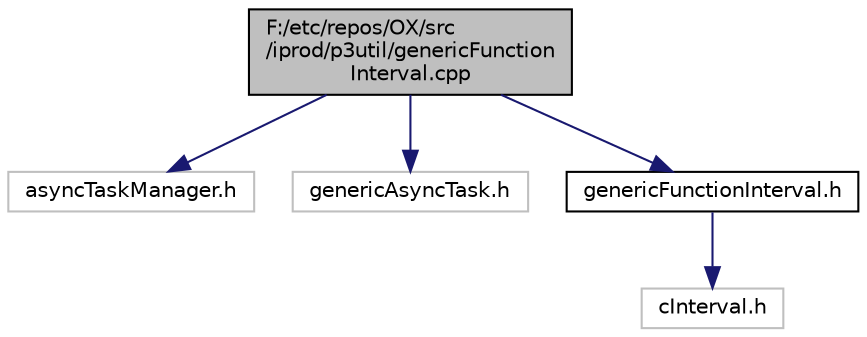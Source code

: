 digraph "F:/etc/repos/OX/src/iprod/p3util/genericFunctionInterval.cpp"
{
  edge [fontname="Helvetica",fontsize="10",labelfontname="Helvetica",labelfontsize="10"];
  node [fontname="Helvetica",fontsize="10",shape=record];
  Node1 [label="F:/etc/repos/OX/src\l/iprod/p3util/genericFunction\lInterval.cpp",height=0.2,width=0.4,color="black", fillcolor="grey75", style="filled" fontcolor="black"];
  Node1 -> Node2 [color="midnightblue",fontsize="10",style="solid",fontname="Helvetica"];
  Node2 [label="asyncTaskManager.h",height=0.2,width=0.4,color="grey75", fillcolor="white", style="filled"];
  Node1 -> Node3 [color="midnightblue",fontsize="10",style="solid",fontname="Helvetica"];
  Node3 [label="genericAsyncTask.h",height=0.2,width=0.4,color="grey75", fillcolor="white", style="filled"];
  Node1 -> Node4 [color="midnightblue",fontsize="10",style="solid",fontname="Helvetica"];
  Node4 [label="genericFunctionInterval.h",height=0.2,width=0.4,color="black", fillcolor="white", style="filled",URL="$generic_function_interval_8h.html"];
  Node4 -> Node5 [color="midnightblue",fontsize="10",style="solid",fontname="Helvetica"];
  Node5 [label="cInterval.h",height=0.2,width=0.4,color="grey75", fillcolor="white", style="filled"];
}
